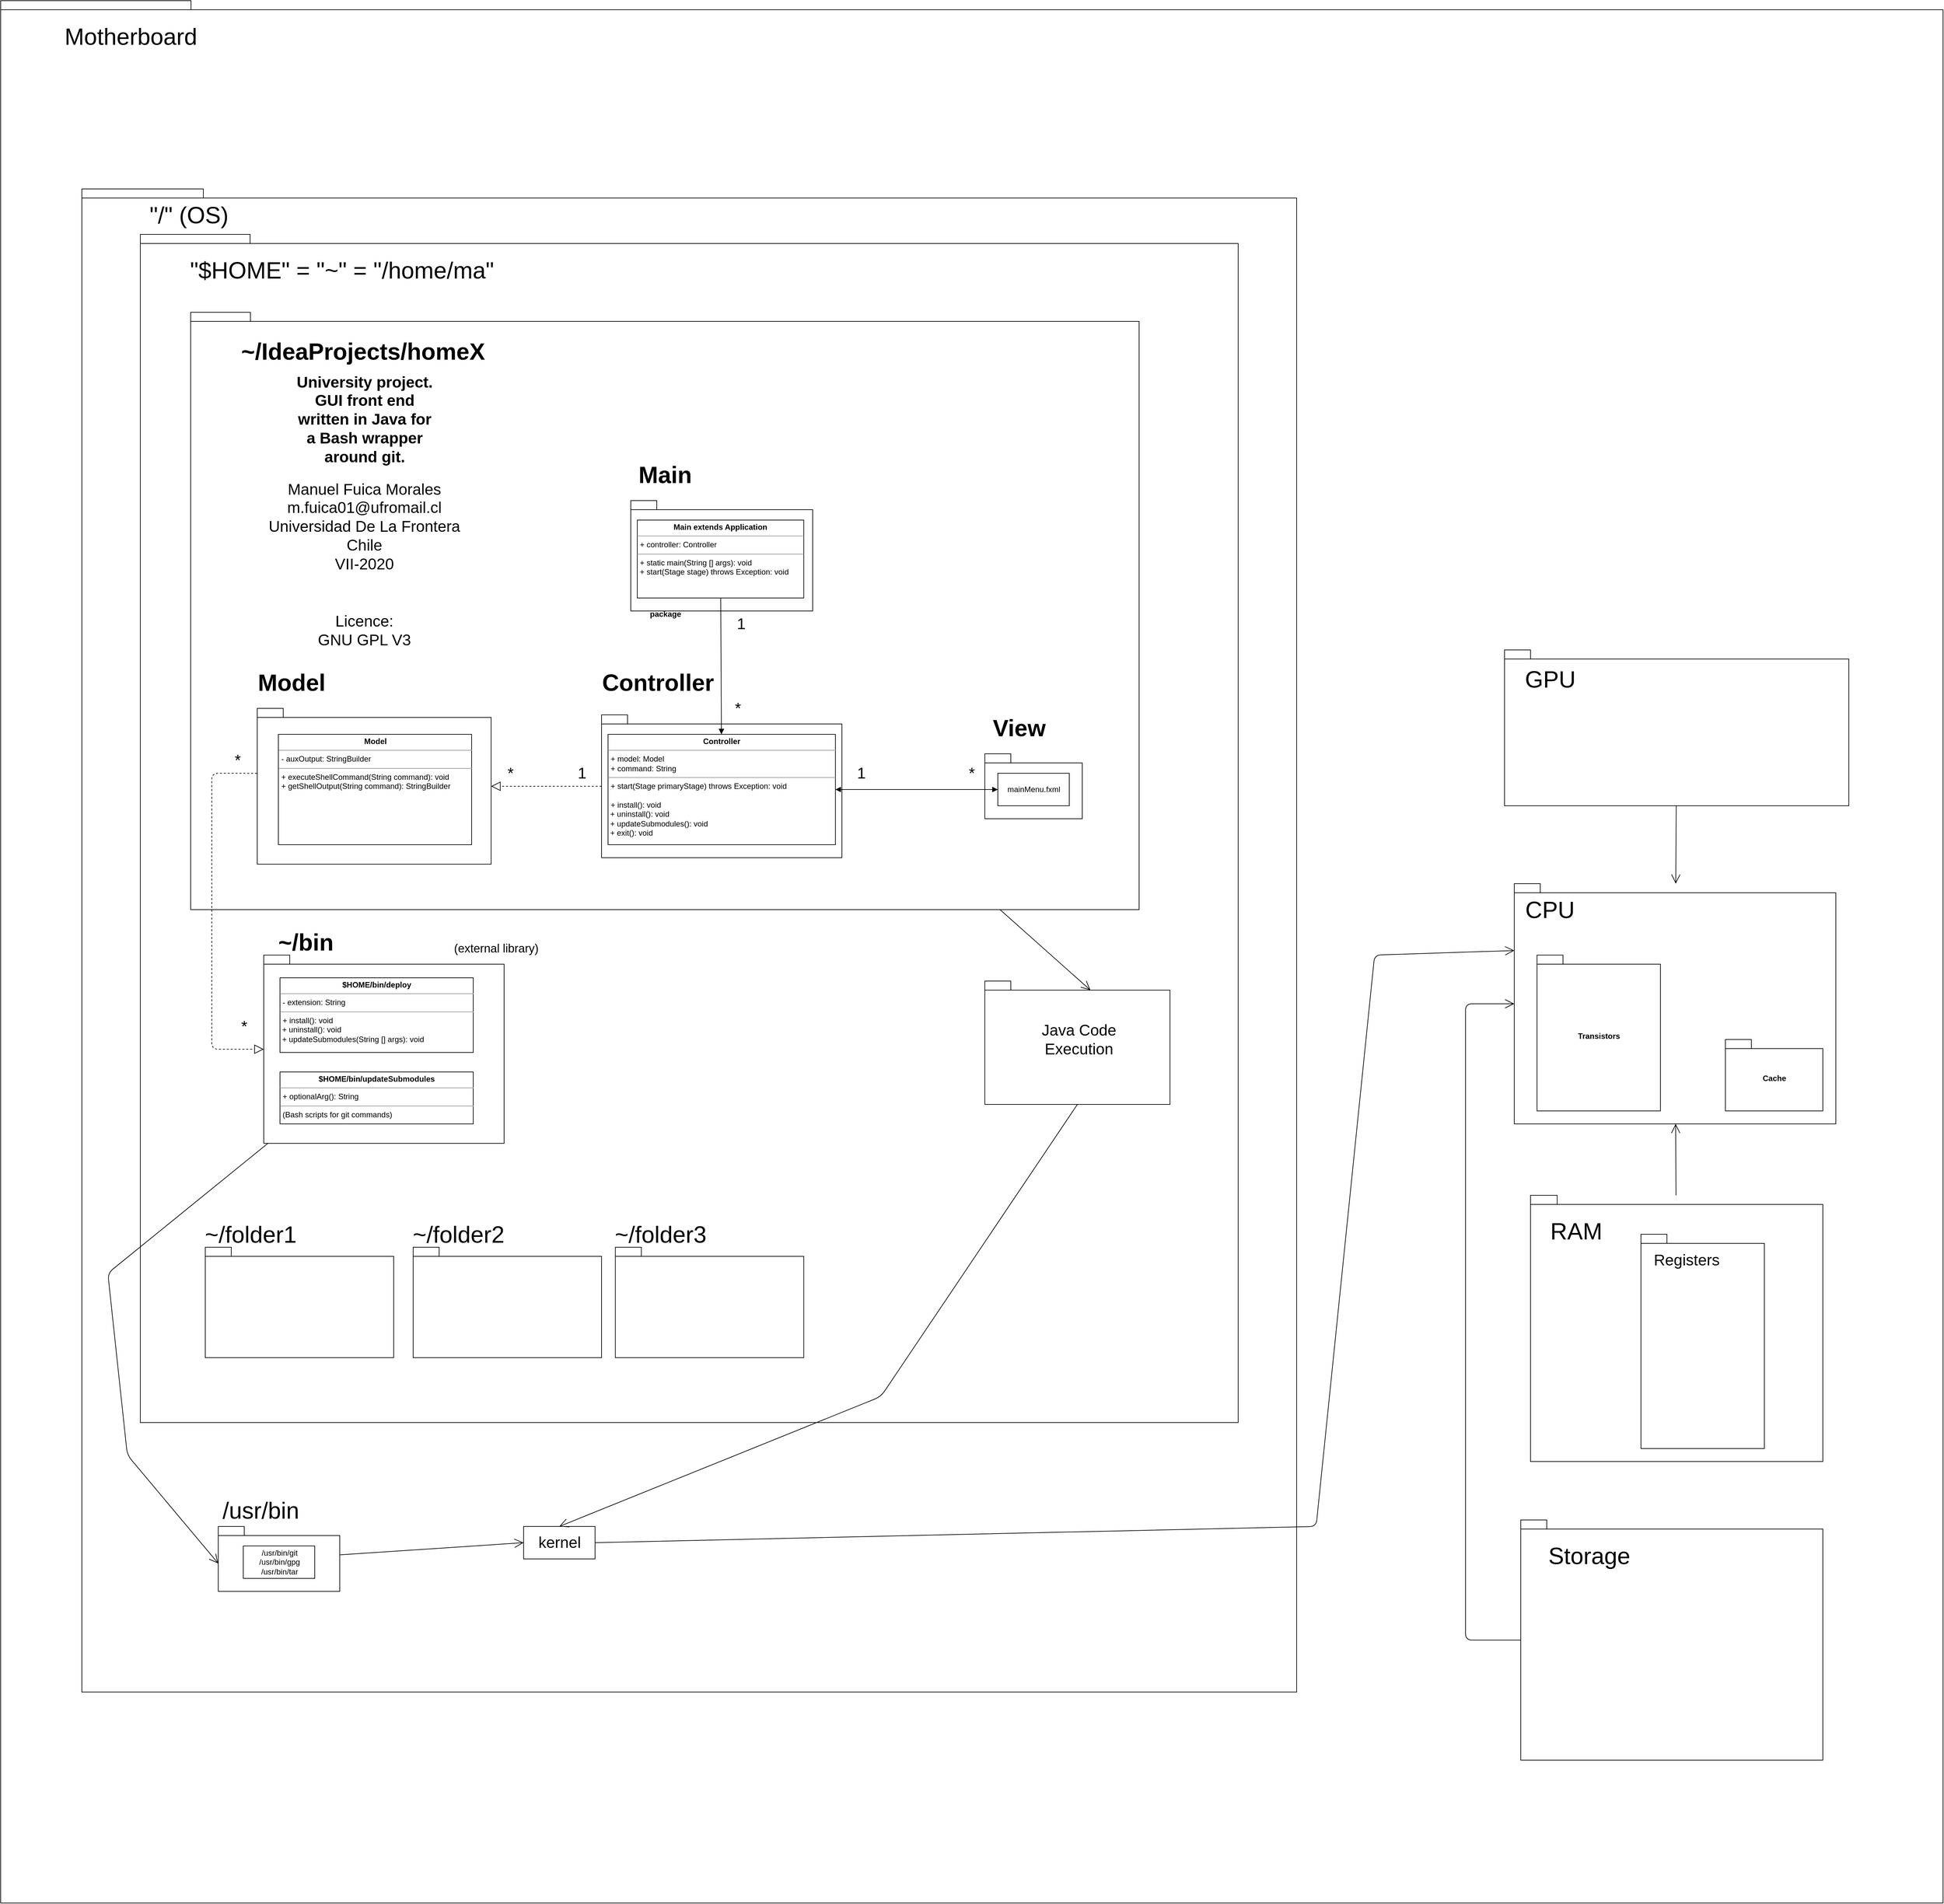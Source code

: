 <mxfile version="13.6.2" type="device"><diagram id="KosoB6J-P3A4uqQBlTQE" name="Page-1"><mxGraphModel dx="7240" dy="3620" grid="1" gridSize="10" guides="1" tooltips="1" connect="1" arrows="1" fold="1" page="1" pageScale="1" pageWidth="850" pageHeight="1100" math="0" shadow="0"><root><mxCell id="0"/><mxCell id="1" parent="0"/><mxCell id="q1qCUcKYCYyS79kKKaoJ-37" value="" style="shape=folder;fontStyle=1;spacingTop=10;tabWidth=40;tabHeight=14;tabPosition=left;html=1;" parent="1" vertex="1"><mxGeometry x="-1125" y="-430" width="2990" height="2930" as="geometry"/></mxCell><mxCell id="q1qCUcKYCYyS79kKKaoJ-32" value="" style="shape=folder;fontStyle=1;spacingTop=10;tabWidth=40;tabHeight=14;tabPosition=left;html=1;" parent="1" vertex="1"><mxGeometry x="-1000" y="-140" width="1870" height="2315" as="geometry"/></mxCell><mxCell id="q1qCUcKYCYyS79kKKaoJ-21" value="" style="shape=folder;fontStyle=1;spacingTop=10;tabWidth=40;tabHeight=14;tabPosition=left;html=1;" parent="1" vertex="1"><mxGeometry x="-910" y="-70" width="1690" height="1830" as="geometry"/></mxCell><mxCell id="q1qCUcKYCYyS79kKKaoJ-20" value="package" style="shape=folder;fontStyle=1;spacingTop=10;tabWidth=40;tabHeight=14;tabPosition=left;html=1;" parent="1" vertex="1"><mxGeometry x="-832.5" y="50" width="1460" height="920" as="geometry"/></mxCell><mxCell id="q1qCUcKYCYyS79kKKaoJ-18" value="" style="shape=folder;fontStyle=1;spacingTop=10;tabWidth=40;tabHeight=14;tabPosition=left;html=1;" parent="1" vertex="1"><mxGeometry x="-790" y="1920" width="187" height="100" as="geometry"/></mxCell><mxCell id="YaK9s6YQylqBzadyVOHL-1" value="" style="shape=folder;fontStyle=1;spacingTop=10;tabWidth=40;tabHeight=14;tabPosition=left;html=1;" parent="1" vertex="1"><mxGeometry x="-730" y="660" width="360" height="240" as="geometry"/></mxCell><mxCell id="YaK9s6YQylqBzadyVOHL-3" value="&lt;h1&gt;&lt;font style=&quot;font-size: 36px&quot;&gt;~/IdeaProjects/homeX&lt;/font&gt;&lt;/h1&gt;" style="text;html=1;strokeColor=none;fillColor=none;align=center;verticalAlign=middle;whiteSpace=wrap;rounded=0;" parent="1" vertex="1"><mxGeometry x="-647.5" y="100" width="160" height="20" as="geometry"/></mxCell><mxCell id="YaK9s6YQylqBzadyVOHL-6" value="&lt;h2&gt;&lt;font style=&quot;font-size: 24px&quot;&gt;University project. GUI front end written in Java for a Bash wrapper around git.&lt;/font&gt;&lt;/h2&gt;" style="text;html=1;strokeColor=none;fillColor=none;align=center;verticalAlign=middle;whiteSpace=wrap;rounded=0;" parent="1" vertex="1"><mxGeometry x="-677.5" y="170" width="225" height="90" as="geometry"/></mxCell><mxCell id="YaK9s6YQylqBzadyVOHL-9" value="&lt;h1&gt;&lt;font style=&quot;font-size: 36px&quot;&gt;Model&lt;/font&gt;&lt;/h1&gt;" style="text;html=1;strokeColor=none;fillColor=none;align=center;verticalAlign=middle;whiteSpace=wrap;rounded=0;" parent="1" vertex="1"><mxGeometry x="-697.5" y="610" width="40" height="20" as="geometry"/></mxCell><mxCell id="YaK9s6YQylqBzadyVOHL-13" value="&lt;font style=&quot;font-size: 24px&quot;&gt;Manuel Fuica Morales&lt;br&gt;m.fuica01@ufromail.cl&lt;br&gt;Universidad De La Frontera&lt;br&gt;Chile&lt;br&gt;VII-2020&lt;br&gt;&lt;/font&gt;" style="text;html=1;strokeColor=none;fillColor=none;align=center;verticalAlign=middle;whiteSpace=wrap;rounded=0;" parent="1" vertex="1"><mxGeometry x="-770" y="370" width="410" height="20" as="geometry"/></mxCell><mxCell id="YaK9s6YQylqBzadyVOHL-14" value="&lt;font style=&quot;font-size: 24px&quot;&gt;Licence:&lt;br&gt;GNU GPL V3&lt;/font&gt;" style="text;html=1;strokeColor=none;fillColor=none;align=center;verticalAlign=middle;whiteSpace=wrap;rounded=0;" parent="1" vertex="1"><mxGeometry x="-695" y="530" width="260" height="20" as="geometry"/></mxCell><mxCell id="YaK9s6YQylqBzadyVOHL-20" value="" style="shape=folder;fontStyle=1;spacingTop=10;tabWidth=40;tabHeight=14;tabPosition=left;html=1;" parent="1" vertex="1"><mxGeometry x="390" y="730" width="150" height="100" as="geometry"/></mxCell><mxCell id="YaK9s6YQylqBzadyVOHL-21" value="&lt;h1&gt;&lt;font style=&quot;font-size: 36px&quot;&gt;View&lt;/font&gt;&lt;/h1&gt;" style="text;html=1;strokeColor=none;fillColor=none;align=center;verticalAlign=middle;whiteSpace=wrap;rounded=0;" parent="1" vertex="1"><mxGeometry x="422.5" y="680" width="40" height="20" as="geometry"/></mxCell><mxCell id="YaK9s6YQylqBzadyVOHL-22" value="" style="shape=folder;fontStyle=1;spacingTop=10;tabWidth=40;tabHeight=14;tabPosition=left;html=1;" parent="1" vertex="1"><mxGeometry x="-155" y="340" width="280" height="170" as="geometry"/></mxCell><mxCell id="YaK9s6YQylqBzadyVOHL-23" value="&lt;h1&gt;&lt;span style=&quot;font-size: 36px&quot;&gt;Main&lt;/span&gt;&lt;/h1&gt;" style="text;html=1;strokeColor=none;fillColor=none;align=center;verticalAlign=middle;whiteSpace=wrap;rounded=0;" parent="1" vertex="1"><mxGeometry x="-122.5" y="290" width="40" height="20" as="geometry"/></mxCell><mxCell id="YaK9s6YQylqBzadyVOHL-25" value="&lt;h1&gt;&lt;span style=&quot;font-size: 36px&quot;&gt;Controller&lt;/span&gt;&lt;/h1&gt;" style="text;html=1;strokeColor=none;fillColor=none;align=center;verticalAlign=middle;whiteSpace=wrap;rounded=0;" parent="1" vertex="1"><mxGeometry x="-167.5" y="610" width="107.5" height="20" as="geometry"/></mxCell><mxCell id="YaK9s6YQylqBzadyVOHL-29" value="&lt;p style=&quot;margin: 0px ; margin-top: 4px ; text-align: center&quot;&gt;&lt;b&gt;Main extends Application&lt;/b&gt;&lt;/p&gt;&lt;hr size=&quot;1&quot;&gt;&lt;p style=&quot;margin: 0px ; margin-left: 4px&quot;&gt;&lt;span&gt;+ controller: Controller&lt;/span&gt;&lt;br&gt;&lt;/p&gt;&lt;hr size=&quot;1&quot;&gt;&lt;p style=&quot;margin: 0px ; margin-left: 4px&quot;&gt;&lt;span&gt;+ static main(String [] args): void&lt;/span&gt;&lt;br&gt;&lt;/p&gt;&lt;p style=&quot;margin: 0px ; margin-left: 4px&quot;&gt;+ start(Stage stage) throws Exception: void&lt;/p&gt;" style="verticalAlign=top;align=left;overflow=fill;fontSize=12;fontFamily=Helvetica;html=1;" parent="1" vertex="1"><mxGeometry x="-145" y="370" width="256.25" height="120" as="geometry"/></mxCell><mxCell id="YaK9s6YQylqBzadyVOHL-30" value="" style="shape=folder;fontStyle=1;spacingTop=10;tabWidth=40;tabHeight=14;tabPosition=left;html=1;" parent="1" vertex="1"><mxGeometry x="-200" y="670" width="370" height="220" as="geometry"/></mxCell><mxCell id="YaK9s6YQylqBzadyVOHL-31" value="&lt;p style=&quot;margin: 4px 0px 0px ; text-align: center&quot;&gt;&lt;b&gt;Controller&lt;/b&gt;&lt;/p&gt;&lt;hr size=&quot;1&quot;&gt;&lt;p style=&quot;margin: 0px 0px 0px 4px&quot;&gt;&lt;span&gt;+ model: Model&lt;/span&gt;&lt;br&gt;&lt;/p&gt;&lt;p style=&quot;margin: 0px 0px 0px 4px&quot;&gt;+ command: String&lt;/p&gt;&lt;hr size=&quot;1&quot;&gt;&lt;p style=&quot;margin: 0px 0px 0px 4px&quot;&gt;&lt;span&gt;+ start(Stage primaryStage) throws Exception: void&lt;/span&gt;&lt;/p&gt;&lt;p style=&quot;margin: 0px 0px 0px 4px&quot;&gt;&lt;span&gt;&lt;br&gt;&lt;/span&gt;&lt;/p&gt;&lt;p style=&quot;margin: 0px 0px 0px 4px&quot;&gt;&lt;span&gt;+ install(): void&lt;/span&gt;&lt;/p&gt;&lt;span&gt;&amp;nbsp;+ uninstall(): void&lt;/span&gt;&lt;span&gt;&amp;nbsp;&lt;br&gt;&amp;nbsp;+ updateSubmodules(): void&lt;br&gt;&lt;/span&gt;&lt;span&gt;&amp;nbsp;+ exit(): void&lt;br&gt;&lt;/span&gt;&lt;span&gt;&amp;nbsp;&lt;/span&gt;&lt;span&gt;&lt;br&gt;&lt;/span&gt;" style="verticalAlign=top;align=left;overflow=fill;fontSize=12;fontFamily=Helvetica;html=1;" parent="1" vertex="1"><mxGeometry x="-190" y="700" width="350" height="170" as="geometry"/></mxCell><mxCell id="YaK9s6YQylqBzadyVOHL-32" value="&lt;p style=&quot;margin: 4px 0px 0px ; text-align: center&quot;&gt;&lt;b&gt;Model&lt;/b&gt;&lt;/p&gt;&lt;hr size=&quot;1&quot;&gt;&lt;p style=&quot;margin: 0px 0px 0px 4px&quot;&gt;&lt;span&gt;- auxOutput: StringBuilder&lt;/span&gt;&lt;br&gt;&lt;/p&gt;&lt;hr size=&quot;1&quot;&gt;&lt;p style=&quot;margin: 0px 0px 0px 4px&quot;&gt;&lt;span&gt;+ executeShellCommand(String command): void&lt;/span&gt;&lt;/p&gt;&lt;p style=&quot;margin: 0px 0px 0px 4px&quot;&gt;+ getShellOutput(String command): StringBuilder&lt;/p&gt;&lt;p style=&quot;margin: 0px 0px 0px 4px&quot;&gt;&lt;/p&gt;&lt;span&gt;&lt;br&gt;&lt;/span&gt;" style="verticalAlign=top;align=left;overflow=fill;fontSize=12;fontFamily=Helvetica;html=1;" parent="1" vertex="1"><mxGeometry x="-697.5" y="700" width="297.5" height="170" as="geometry"/></mxCell><mxCell id="YaK9s6YQylqBzadyVOHL-34" value="mainMenu.fxml" style="html=1;" parent="1" vertex="1"><mxGeometry x="410" y="760" width="110" height="50" as="geometry"/></mxCell><mxCell id="YaK9s6YQylqBzadyVOHL-40" value="" style="shape=folder;fontStyle=1;spacingTop=10;tabWidth=40;tabHeight=14;tabPosition=left;html=1;" parent="1" vertex="1"><mxGeometry x="-720" y="1040" width="370" height="290" as="geometry"/></mxCell><mxCell id="YaK9s6YQylqBzadyVOHL-41" value="&lt;h1&gt;&lt;font style=&quot;font-size: 36px&quot;&gt;~/bin&lt;/font&gt;&lt;/h1&gt;" style="text;html=1;strokeColor=none;fillColor=none;align=center;verticalAlign=middle;whiteSpace=wrap;rounded=0;" parent="1" vertex="1"><mxGeometry x="-710" y="1010" width="110" height="20" as="geometry"/></mxCell><mxCell id="YaK9s6YQylqBzadyVOHL-42" value="&lt;p style=&quot;margin: 4px 0px 0px ; text-align: center&quot;&gt;&lt;b&gt;$HOME/bin/deploy&lt;/b&gt;&lt;/p&gt;&lt;hr size=&quot;1&quot;&gt;&lt;p style=&quot;margin: 0px 0px 0px 4px&quot;&gt;- extension: String&lt;/p&gt;&lt;hr size=&quot;1&quot;&gt;&lt;p style=&quot;margin: 0px 0px 0px 4px&quot;&gt;+ install(): void&lt;/p&gt;&lt;p style=&quot;margin: 0px 0px 0px 4px&quot;&gt;&lt;/p&gt;&lt;span&gt;&amp;nbsp;+ uninstall(): void&lt;br&gt;&amp;nbsp;+ updateSubmodules(String [] args): void&lt;br&gt;&lt;/span&gt;" style="verticalAlign=top;align=left;overflow=fill;fontSize=12;fontFamily=Helvetica;html=1;" parent="1" vertex="1"><mxGeometry x="-695" y="1075" width="297.5" height="115" as="geometry"/></mxCell><mxCell id="YaK9s6YQylqBzadyVOHL-47" value="&lt;p style=&quot;margin: 4px 0px 0px ; text-align: center&quot;&gt;&lt;b&gt;$HOME/bin/updateSubmodules&lt;/b&gt;&lt;/p&gt;&lt;hr size=&quot;1&quot;&gt;&lt;p style=&quot;margin: 0px 0px 0px 4px&quot;&gt;+ optionalArg(): String&lt;/p&gt;&lt;hr size=&quot;1&quot;&gt;&lt;p style=&quot;margin: 0px 0px 0px 4px&quot;&gt;(Bash scripts for git commands)&lt;/p&gt;&lt;span&gt;&lt;br&gt;&lt;/span&gt;" style="verticalAlign=top;align=left;overflow=fill;fontSize=12;fontFamily=Helvetica;html=1;" parent="1" vertex="1"><mxGeometry x="-695" y="1220" width="297.5" height="80" as="geometry"/></mxCell><mxCell id="YaK9s6YQylqBzadyVOHL-48" value="&lt;p&gt;&lt;span style=&quot;font-size: 18px&quot;&gt;(external library)&lt;/span&gt;&lt;/p&gt;" style="text;html=1;strokeColor=none;fillColor=none;align=center;verticalAlign=middle;whiteSpace=wrap;rounded=0;" parent="1" vertex="1"><mxGeometry x="-435" y="1020" width="146.25" height="20" as="geometry"/></mxCell><mxCell id="YaK9s6YQylqBzadyVOHL-51" value="" style="endArrow=block;dashed=1;endFill=0;endSize=12;html=1;exitX=-0.001;exitY=0.417;exitDx=0;exitDy=0;exitPerimeter=0;" parent="1" source="YaK9s6YQylqBzadyVOHL-1" target="YaK9s6YQylqBzadyVOHL-40" edge="1"><mxGeometry width="160" relative="1" as="geometry"><mxPoint x="-470" y="910" as="sourcePoint"/><mxPoint x="-310" y="910" as="targetPoint"/><Array as="points"><mxPoint x="-800" y="760"/><mxPoint x="-800" y="1185"/></Array></mxGeometry></mxCell><mxCell id="YaK9s6YQylqBzadyVOHL-53" value="" style="endArrow=block;dashed=1;endFill=0;endSize=12;html=1;" parent="1" source="YaK9s6YQylqBzadyVOHL-30" target="YaK9s6YQylqBzadyVOHL-1" edge="1"><mxGeometry width="160" relative="1" as="geometry"><mxPoint x="-370" y="800" as="sourcePoint"/><mxPoint x="-210" y="800" as="targetPoint"/></mxGeometry></mxCell><mxCell id="YaK9s6YQylqBzadyVOHL-55" value="" style="html=1;verticalAlign=bottom;endArrow=block;" parent="1" source="YaK9s6YQylqBzadyVOHL-29" target="YaK9s6YQylqBzadyVOHL-31" edge="1"><mxGeometry width="80" relative="1" as="geometry"><mxPoint x="-70" y="660" as="sourcePoint"/><mxPoint x="10" y="660" as="targetPoint"/></mxGeometry></mxCell><mxCell id="YaK9s6YQylqBzadyVOHL-57" value="&lt;font style=&quot;font-size: 24px&quot;&gt;1&lt;/font&gt;" style="text;html=1;strokeColor=none;fillColor=none;align=center;verticalAlign=middle;whiteSpace=wrap;rounded=0;" parent="1" vertex="1"><mxGeometry x="-5" y="520" width="40" height="20" as="geometry"/></mxCell><mxCell id="YaK9s6YQylqBzadyVOHL-58" value="&lt;font style=&quot;font-size: 24px&quot;&gt;*&lt;/font&gt;" style="text;html=1;strokeColor=none;fillColor=none;align=center;verticalAlign=middle;whiteSpace=wrap;rounded=0;" parent="1" vertex="1"><mxGeometry x="-10" y="650" width="40" height="20" as="geometry"/></mxCell><mxCell id="YaK9s6YQylqBzadyVOHL-59" value="&lt;font style=&quot;font-size: 24px&quot;&gt;1&lt;/font&gt;" style="text;html=1;strokeColor=none;fillColor=none;align=center;verticalAlign=middle;whiteSpace=wrap;rounded=0;" parent="1" vertex="1"><mxGeometry x="180" y="750" width="40" height="20" as="geometry"/></mxCell><mxCell id="YaK9s6YQylqBzadyVOHL-60" value="&lt;font style=&quot;font-size: 24px&quot;&gt;*&lt;/font&gt;" style="text;html=1;strokeColor=none;fillColor=none;align=center;verticalAlign=middle;whiteSpace=wrap;rounded=0;" parent="1" vertex="1"><mxGeometry x="350" y="750" width="40" height="20" as="geometry"/></mxCell><mxCell id="YaK9s6YQylqBzadyVOHL-61" value="" style="endArrow=block;startArrow=block;endFill=1;startFill=1;html=1;" parent="1" source="YaK9s6YQylqBzadyVOHL-31" target="YaK9s6YQylqBzadyVOHL-34" edge="1"><mxGeometry width="160" relative="1" as="geometry"><mxPoint x="210" y="790" as="sourcePoint"/><mxPoint x="370" y="790" as="targetPoint"/></mxGeometry></mxCell><mxCell id="YaK9s6YQylqBzadyVOHL-62" value="&lt;font style=&quot;font-size: 24px&quot;&gt;1&lt;/font&gt;" style="text;html=1;strokeColor=none;fillColor=none;align=center;verticalAlign=middle;whiteSpace=wrap;rounded=0;" parent="1" vertex="1"><mxGeometry x="-250" y="750" width="40" height="20" as="geometry"/></mxCell><mxCell id="YaK9s6YQylqBzadyVOHL-63" value="&lt;font style=&quot;font-size: 24px&quot;&gt;*&lt;/font&gt;" style="text;html=1;strokeColor=none;fillColor=none;align=center;verticalAlign=middle;whiteSpace=wrap;rounded=0;" parent="1" vertex="1"><mxGeometry x="-360" y="750" width="40" height="20" as="geometry"/></mxCell><mxCell id="YaK9s6YQylqBzadyVOHL-69" value="&lt;font style=&quot;font-size: 24px&quot;&gt;*&lt;/font&gt;" style="text;html=1;strokeColor=none;fillColor=none;align=center;verticalAlign=middle;whiteSpace=wrap;rounded=0;" parent="1" vertex="1"><mxGeometry x="-780" y="730" width="40" height="20" as="geometry"/></mxCell><mxCell id="YaK9s6YQylqBzadyVOHL-70" value="&lt;font style=&quot;font-size: 24px&quot;&gt;*&lt;/font&gt;" style="text;html=1;strokeColor=none;fillColor=none;align=center;verticalAlign=middle;whiteSpace=wrap;rounded=0;" parent="1" vertex="1"><mxGeometry x="-770" y="1140" width="40" height="20" as="geometry"/></mxCell><mxCell id="q1qCUcKYCYyS79kKKaoJ-16" value="/usr/bin/git&lt;br&gt;/usr/bin/gpg&lt;br&gt;/usr/bin/tar" style="html=1;" parent="1" vertex="1"><mxGeometry x="-751.5" y="1950" width="110" height="50" as="geometry"/></mxCell><mxCell id="q1qCUcKYCYyS79kKKaoJ-17" value="&lt;font style=&quot;font-size: 36px&quot;&gt;/usr/bin&lt;br&gt;&lt;/font&gt;" style="text;html=1;align=center;verticalAlign=middle;resizable=0;points=[];autosize=1;" parent="1" vertex="1"><mxGeometry x="-790" y="1880" width="130" height="30" as="geometry"/></mxCell><mxCell id="q1qCUcKYCYyS79kKKaoJ-23" value="&lt;span style=&quot;font-size: 36px&quot;&gt;&quot;$HOME&quot; = &quot;~&quot; = &quot;/home/ma&quot;&lt;/span&gt;" style="text;html=1;align=center;verticalAlign=middle;resizable=0;points=[];autosize=1;" parent="1" vertex="1"><mxGeometry x="-840" y="-30" width="480" height="30" as="geometry"/></mxCell><mxCell id="q1qCUcKYCYyS79kKKaoJ-25" value="" style="shape=folder;fontStyle=1;spacingTop=10;tabWidth=40;tabHeight=14;tabPosition=left;html=1;" parent="1" vertex="1"><mxGeometry x="-810" y="1490" width="290" height="170" as="geometry"/></mxCell><mxCell id="q1qCUcKYCYyS79kKKaoJ-26" value="&lt;span style=&quot;font-size: 36px&quot;&gt;~/folder1&lt;/span&gt;" style="text;html=1;strokeColor=none;fillColor=none;align=center;verticalAlign=middle;whiteSpace=wrap;rounded=0;" parent="1" vertex="1"><mxGeometry x="-760" y="1460" width="40" height="20" as="geometry"/></mxCell><mxCell id="q1qCUcKYCYyS79kKKaoJ-27" value="" style="shape=folder;fontStyle=1;spacingTop=10;tabWidth=40;tabHeight=14;tabPosition=left;html=1;" parent="1" vertex="1"><mxGeometry x="-490" y="1490" width="290" height="170" as="geometry"/></mxCell><mxCell id="q1qCUcKYCYyS79kKKaoJ-28" value="&lt;span style=&quot;font-size: 36px&quot;&gt;~/folder2&lt;br&gt;&lt;/span&gt;" style="text;html=1;strokeColor=none;fillColor=none;align=center;verticalAlign=middle;whiteSpace=wrap;rounded=0;" parent="1" vertex="1"><mxGeometry x="-440" y="1460" width="40" height="20" as="geometry"/></mxCell><mxCell id="q1qCUcKYCYyS79kKKaoJ-29" value="" style="shape=folder;fontStyle=1;spacingTop=10;tabWidth=40;tabHeight=14;tabPosition=left;html=1;" parent="1" vertex="1"><mxGeometry x="-178.75" y="1490" width="290" height="170" as="geometry"/></mxCell><mxCell id="q1qCUcKYCYyS79kKKaoJ-30" value="&lt;span style=&quot;font-size: 36px&quot;&gt;~/folder3&lt;/span&gt;" style="text;html=1;strokeColor=none;fillColor=none;align=center;verticalAlign=middle;whiteSpace=wrap;rounded=0;" parent="1" vertex="1"><mxGeometry x="-128.75" y="1460" width="40" height="20" as="geometry"/></mxCell><mxCell id="q1qCUcKYCYyS79kKKaoJ-34" value="&lt;font style=&quot;font-size: 36px&quot;&gt;&quot;/&quot; (OS)&lt;/font&gt;" style="text;html=1;strokeColor=none;fillColor=none;align=center;verticalAlign=middle;whiteSpace=wrap;rounded=0;" parent="1" vertex="1"><mxGeometry x="-910" y="-110" width="150" height="20" as="geometry"/></mxCell><mxCell id="q1qCUcKYCYyS79kKKaoJ-35" value="&lt;span style=&quot;font-size: 24px&quot;&gt;kernel&lt;/span&gt;" style="html=1;" parent="1" vertex="1"><mxGeometry x="-320" y="1920" width="110" height="50" as="geometry"/></mxCell><mxCell id="q1qCUcKYCYyS79kKKaoJ-38" value="" style="shape=folder;fontStyle=1;spacingTop=10;tabWidth=40;tabHeight=14;tabPosition=left;html=1;" parent="1" vertex="1"><mxGeometry x="1205" y="930" width="495" height="370" as="geometry"/></mxCell><mxCell id="q1qCUcKYCYyS79kKKaoJ-39" value="&lt;font style=&quot;font-size: 36px&quot;&gt;CPU&lt;/font&gt;" style="text;html=1;strokeColor=none;fillColor=none;align=center;verticalAlign=middle;whiteSpace=wrap;rounded=0;" parent="1" vertex="1"><mxGeometry x="1240" y="960" width="40" height="20" as="geometry"/></mxCell><mxCell id="q1qCUcKYCYyS79kKKaoJ-40" value="&lt;font style=&quot;font-size: 36px&quot;&gt;Motherboard&lt;/font&gt;" style="text;html=1;align=center;verticalAlign=middle;resizable=0;points=[];autosize=1;" parent="1" vertex="1"><mxGeometry x="-1035" y="-390" width="220" height="30" as="geometry"/></mxCell><mxCell id="q1qCUcKYCYyS79kKKaoJ-41" value="Cache" style="shape=folder;fontStyle=1;spacingTop=10;tabWidth=40;tabHeight=14;tabPosition=left;html=1;" parent="1" vertex="1"><mxGeometry x="1530" y="1170" width="150" height="110" as="geometry"/></mxCell><mxCell id="q1qCUcKYCYyS79kKKaoJ-42" value="Transistors" style="shape=folder;fontStyle=1;spacingTop=10;tabWidth=40;tabHeight=14;tabPosition=left;html=1;" parent="1" vertex="1"><mxGeometry x="1240" y="1040" width="190" height="240" as="geometry"/></mxCell><mxCell id="q1qCUcKYCYyS79kKKaoJ-43" value="" style="shape=folder;fontStyle=1;spacingTop=10;tabWidth=40;tabHeight=14;tabPosition=left;html=1;" parent="1" vertex="1"><mxGeometry x="1230" y="1410" width="450" height="410" as="geometry"/></mxCell><mxCell id="q1qCUcKYCYyS79kKKaoJ-44" value="&lt;font style=&quot;font-size: 36px&quot;&gt;RAM&lt;/font&gt;" style="text;html=1;align=center;verticalAlign=middle;resizable=0;points=[];autosize=1;" parent="1" vertex="1"><mxGeometry x="1250" y="1450" width="100" height="30" as="geometry"/></mxCell><mxCell id="q1qCUcKYCYyS79kKKaoJ-45" value="" style="shape=folder;fontStyle=1;spacingTop=10;tabWidth=40;tabHeight=14;tabPosition=left;html=1;" parent="1" vertex="1"><mxGeometry x="1190" y="570" width="530" height="240" as="geometry"/></mxCell><mxCell id="q1qCUcKYCYyS79kKKaoJ-47" value="&lt;span style=&quot;font-size: 36px&quot;&gt;GPU&lt;/span&gt;" style="text;html=1;align=center;verticalAlign=middle;resizable=0;points=[];autosize=1;" parent="1" vertex="1"><mxGeometry x="1215" y="600" width="90" height="30" as="geometry"/></mxCell><mxCell id="q1qCUcKYCYyS79kKKaoJ-48" value="" style="shape=folder;fontStyle=1;spacingTop=10;tabWidth=40;tabHeight=14;tabPosition=left;html=1;" parent="1" vertex="1"><mxGeometry x="1215" y="1910" width="465" height="370" as="geometry"/></mxCell><mxCell id="q1qCUcKYCYyS79kKKaoJ-49" value="&lt;font style=&quot;font-size: 36px&quot;&gt;Storage&lt;/font&gt;" style="text;html=1;align=center;verticalAlign=middle;resizable=0;points=[];autosize=1;" parent="1" vertex="1"><mxGeometry x="1250" y="1950" width="140" height="30" as="geometry"/></mxCell><mxCell id="q1qCUcKYCYyS79kKKaoJ-50" value="" style="shape=folder;fontStyle=1;spacingTop=10;tabWidth=40;tabHeight=14;tabPosition=left;html=1;" parent="1" vertex="1"><mxGeometry x="1400" y="1470" width="190" height="330" as="geometry"/></mxCell><mxCell id="q1qCUcKYCYyS79kKKaoJ-51" value="&lt;font style=&quot;font-size: 24px&quot;&gt;Registers&lt;/font&gt;" style="text;html=1;align=center;verticalAlign=middle;resizable=0;points=[];autosize=1;" parent="1" vertex="1"><mxGeometry x="1410" y="1500" width="120" height="20" as="geometry"/></mxCell><mxCell id="q1qCUcKYCYyS79kKKaoJ-52" value="" style="endArrow=open;endFill=1;endSize=12;html=1;" parent="1" source="q1qCUcKYCYyS79kKKaoJ-45" target="q1qCUcKYCYyS79kKKaoJ-38" edge="1"><mxGeometry width="160" relative="1" as="geometry"><mxPoint x="1590" y="850" as="sourcePoint"/><mxPoint x="1750" y="850" as="targetPoint"/></mxGeometry></mxCell><mxCell id="q1qCUcKYCYyS79kKKaoJ-55" value="" style="endArrow=open;endFill=1;endSize=12;html=1;" parent="1" source="q1qCUcKYCYyS79kKKaoJ-43" target="q1qCUcKYCYyS79kKKaoJ-38" edge="1"><mxGeometry width="160" relative="1" as="geometry"><mxPoint x="1590" y="1150" as="sourcePoint"/><mxPoint x="1750" y="1150" as="targetPoint"/></mxGeometry></mxCell><mxCell id="q1qCUcKYCYyS79kKKaoJ-56" value="" style="endArrow=open;endFill=1;endSize=12;html=1;" parent="1" source="q1qCUcKYCYyS79kKKaoJ-48" target="q1qCUcKYCYyS79kKKaoJ-38" edge="1"><mxGeometry width="160" relative="1" as="geometry"><mxPoint x="1590" y="1830" as="sourcePoint"/><mxPoint x="1750" y="1830" as="targetPoint"/><Array as="points"><mxPoint x="1130" y="2095"/><mxPoint x="1130" y="1115"/></Array></mxGeometry></mxCell><mxCell id="q1qCUcKYCYyS79kKKaoJ-59" value="" style="endArrow=open;endFill=1;endSize=12;html=1;entryX=0;entryY=0.5;entryDx=0;entryDy=0;" parent="1" source="q1qCUcKYCYyS79kKKaoJ-18" target="q1qCUcKYCYyS79kKKaoJ-35" edge="1"><mxGeometry width="160" relative="1" as="geometry"><mxPoint x="-220" y="2000" as="sourcePoint"/><mxPoint x="-60" y="2000" as="targetPoint"/></mxGeometry></mxCell><mxCell id="q1qCUcKYCYyS79kKKaoJ-60" value="" style="endArrow=open;endFill=1;endSize=12;html=1;entryX=0;entryY=0;entryDx=0;entryDy=57;entryPerimeter=0;" parent="1" source="YaK9s6YQylqBzadyVOHL-40" target="q1qCUcKYCYyS79kKKaoJ-18" edge="1"><mxGeometry width="160" relative="1" as="geometry"><mxPoint x="-310" y="1490" as="sourcePoint"/><mxPoint x="-150" y="1490" as="targetPoint"/><Array as="points"><mxPoint x="-960" y="1530"/><mxPoint x="-930" y="1810"/></Array></mxGeometry></mxCell><mxCell id="q1qCUcKYCYyS79kKKaoJ-62" value="" style="shape=folder;fontStyle=1;spacingTop=10;tabWidth=40;tabHeight=14;tabPosition=left;html=1;" parent="1" vertex="1"><mxGeometry x="390" y="1080" width="285" height="190" as="geometry"/></mxCell><mxCell id="CO8zbuPgck2jnXz9RpYF-1" value="&lt;font style=&quot;font-size: 24px&quot;&gt;Java Code Execution&lt;br&gt;&lt;/font&gt;" style="text;html=1;strokeColor=none;fillColor=none;align=center;verticalAlign=middle;whiteSpace=wrap;rounded=0;" vertex="1" parent="1"><mxGeometry x="425" y="1160" width="220" height="20" as="geometry"/></mxCell><mxCell id="CO8zbuPgck2jnXz9RpYF-2" value="" style="endArrow=open;endFill=1;endSize=12;html=1;entryX=0;entryY=0;entryDx=162.5;entryDy=14;entryPerimeter=0;" edge="1" parent="1" source="q1qCUcKYCYyS79kKKaoJ-20" target="q1qCUcKYCYyS79kKKaoJ-62"><mxGeometry width="160" relative="1" as="geometry"><mxPoint x="500" y="1070" as="sourcePoint"/><mxPoint x="660" y="1070" as="targetPoint"/></mxGeometry></mxCell><mxCell id="CO8zbuPgck2jnXz9RpYF-3" value="" style="endArrow=open;endFill=1;endSize=12;html=1;exitX=1;exitY=0.5;exitDx=0;exitDy=0;entryX=0;entryY=0;entryDx=0;entryDy=103;entryPerimeter=0;" edge="1" parent="1" source="q1qCUcKYCYyS79kKKaoJ-35" target="q1qCUcKYCYyS79kKKaoJ-38"><mxGeometry width="160" relative="1" as="geometry"><mxPoint x="520" y="1650" as="sourcePoint"/><mxPoint x="680" y="1650" as="targetPoint"/><Array as="points"><mxPoint x="900" y="1920"/><mxPoint x="990" y="1040"/></Array></mxGeometry></mxCell><mxCell id="CO8zbuPgck2jnXz9RpYF-4" value="" style="endArrow=open;endFill=1;endSize=12;html=1;exitX=0.5;exitY=1;exitDx=0;exitDy=0;exitPerimeter=0;entryX=0.5;entryY=0;entryDx=0;entryDy=0;" edge="1" parent="1" source="q1qCUcKYCYyS79kKKaoJ-62" target="q1qCUcKYCYyS79kKKaoJ-35"><mxGeometry width="160" relative="1" as="geometry"><mxPoint x="180" y="1590" as="sourcePoint"/><mxPoint x="340" y="1590" as="targetPoint"/><Array as="points"><mxPoint x="230" y="1720"/></Array></mxGeometry></mxCell></root></mxGraphModel></diagram></mxfile>